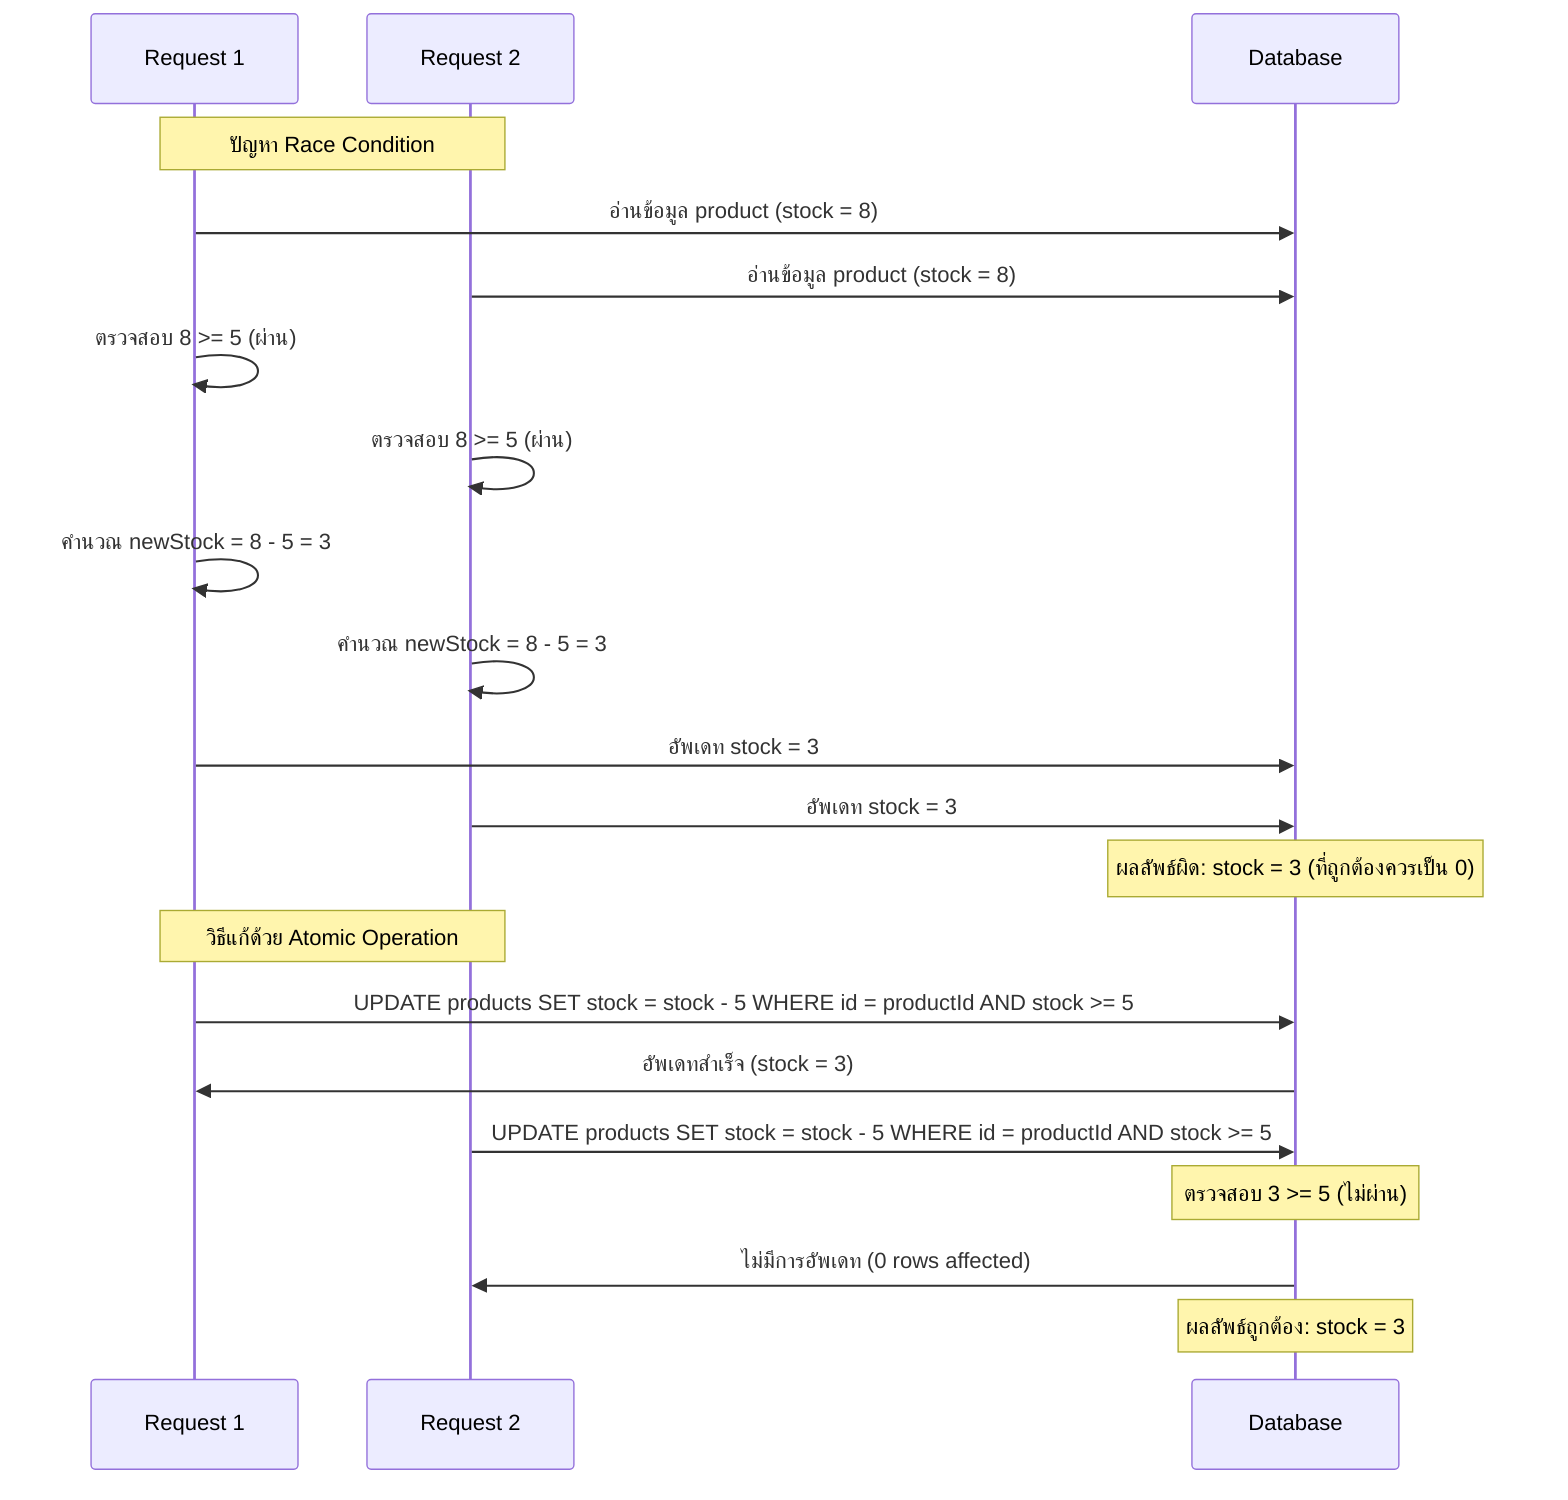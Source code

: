 sequenceDiagram
    participant R1 as Request 1
    participant R2 as Request 2
    participant DB as Database
    
    Note over R1, R2: ปัญหา Race Condition
    
    R1->>DB: อ่านข้อมูล product (stock = 8)
    R2->>DB: อ่านข้อมูล product (stock = 8)
    
    R1->>R1: ตรวจสอบ 8 >= 5 (ผ่าน)
    R2->>R2: ตรวจสอบ 8 >= 5 (ผ่าน)
    
    R1->>R1: คำนวณ newStock = 8 - 5 = 3
    R2->>R2: คำนวณ newStock = 8 - 5 = 3
    
    R1->>DB: อัพเดท stock = 3
    R2->>DB: อัพเดท stock = 3
    
    Note over DB: ผลลัพธ์ผิด: stock = 3 (ที่ถูกต้องควรเป็น 0)
    
    Note over R1, R2: วิธีแก้ด้วย Atomic Operation
    
    R1->>DB: UPDATE products SET stock = stock - 5 WHERE id = productId AND stock >= 5
    DB->>R1: อัพเดทสำเร็จ (stock = 3)
    
    R2->>DB: UPDATE products SET stock = stock - 5 WHERE id = productId AND stock >= 5
    Note over DB: ตรวจสอบ 3 >= 5 (ไม่ผ่าน)
    DB->>R2: ไม่มีการอัพเดท (0 rows affected)
    
    Note over DB: ผลลัพธ์ถูกต้อง: stock = 3